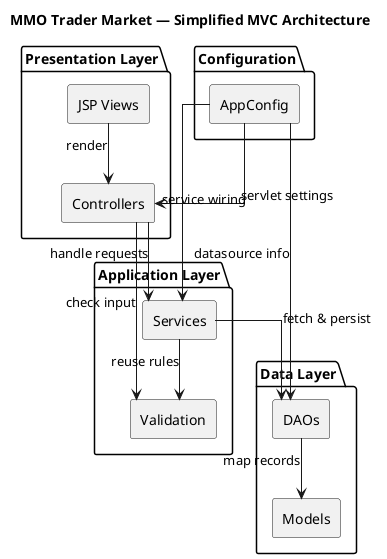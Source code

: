 ' MMO Trader Market simplified architecture diagram
@startuml
skinparam componentStyle rectangle
skinparam shadowing false
skinparam linetype ortho

title MMO Trader Market — Simplified MVC Architecture

package "Presentation Layer" {
  [JSP Views]
  component "Controllers" as Controllers
}

package "Application Layer" {
  component "Services" as Services
  component "Validation" as Validation
}

package "Data Layer" {
  component "DAOs" as DAOs
  component "Models" as Models
}

package "Configuration" {
  component "AppConfig" as AppConfig
}

[JSP Views] --> Controllers : render
Controllers --> Validation : check input
Controllers --> Services : handle requests
Services --> Validation : reuse rules
Services --> DAOs : fetch & persist
DAOs --> Models : map records
AppConfig --> Controllers : servlet settings
AppConfig --> Services : service wiring
AppConfig --> DAOs : datasource info

@enduml
